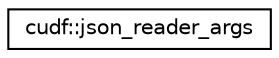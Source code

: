 digraph "Graphical Class Hierarchy"
{
  edge [fontname="Helvetica",fontsize="10",labelfontname="Helvetica",labelfontsize="10"];
  node [fontname="Helvetica",fontsize="10",shape=record];
  rankdir="LR";
  Node0 [label="cudf::json_reader_args",height=0.2,width=0.4,color="black", fillcolor="white", style="filled",URL="$structcudf_1_1json__reader__args.html",tooltip="Arguments to the read_json interface. "];
}
